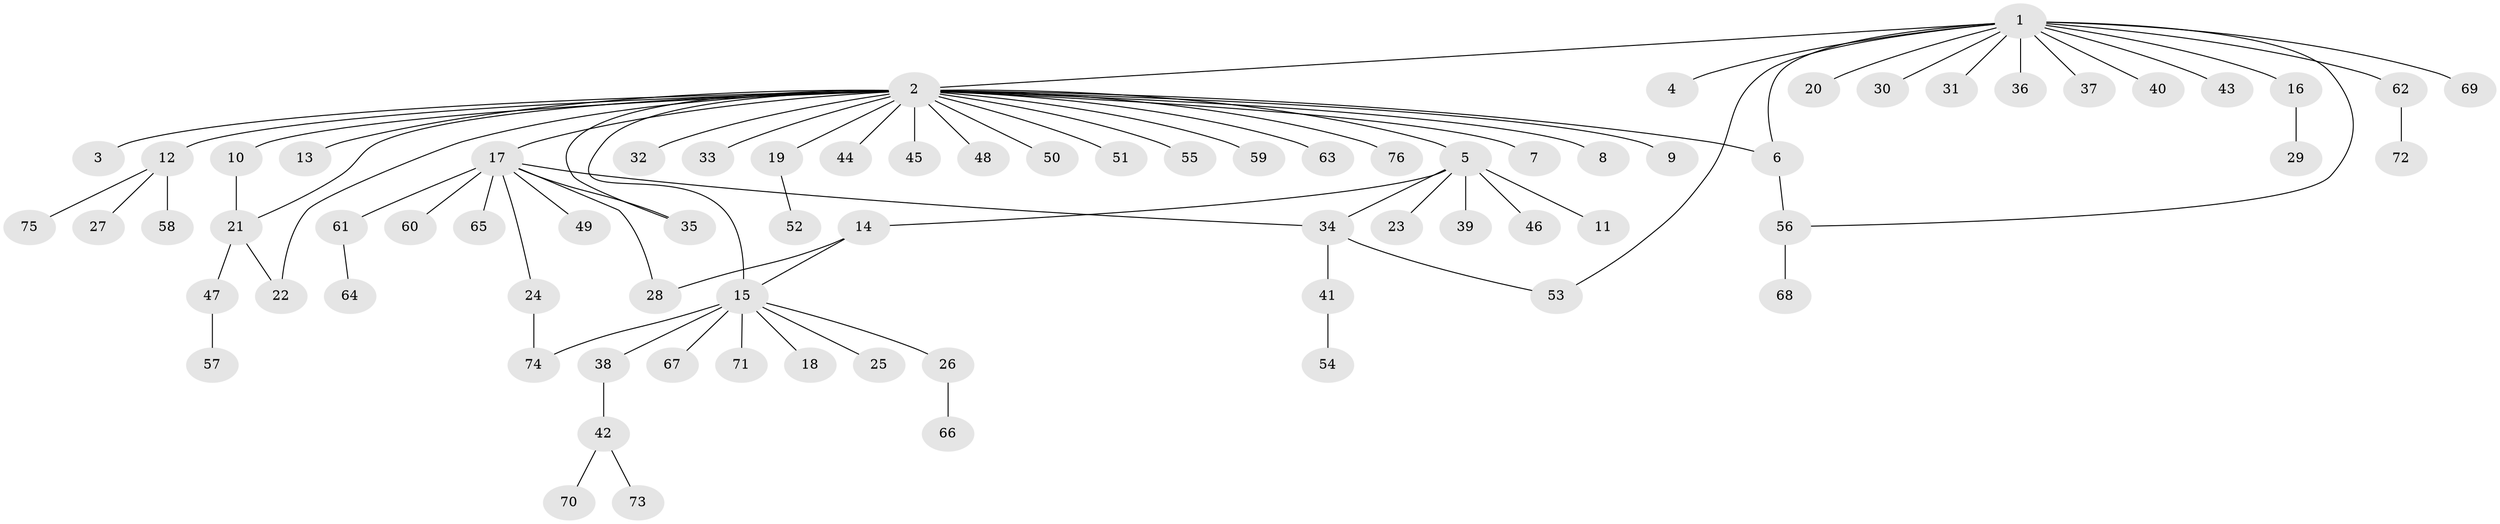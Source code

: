 // Generated by graph-tools (version 1.1) at 2025/49/03/09/25 03:49:47]
// undirected, 76 vertices, 85 edges
graph export_dot {
graph [start="1"]
  node [color=gray90,style=filled];
  1;
  2;
  3;
  4;
  5;
  6;
  7;
  8;
  9;
  10;
  11;
  12;
  13;
  14;
  15;
  16;
  17;
  18;
  19;
  20;
  21;
  22;
  23;
  24;
  25;
  26;
  27;
  28;
  29;
  30;
  31;
  32;
  33;
  34;
  35;
  36;
  37;
  38;
  39;
  40;
  41;
  42;
  43;
  44;
  45;
  46;
  47;
  48;
  49;
  50;
  51;
  52;
  53;
  54;
  55;
  56;
  57;
  58;
  59;
  60;
  61;
  62;
  63;
  64;
  65;
  66;
  67;
  68;
  69;
  70;
  71;
  72;
  73;
  74;
  75;
  76;
  1 -- 2;
  1 -- 4;
  1 -- 6;
  1 -- 16;
  1 -- 20;
  1 -- 30;
  1 -- 31;
  1 -- 36;
  1 -- 37;
  1 -- 40;
  1 -- 43;
  1 -- 53;
  1 -- 56;
  1 -- 62;
  1 -- 69;
  2 -- 3;
  2 -- 5;
  2 -- 6;
  2 -- 7;
  2 -- 8;
  2 -- 9;
  2 -- 10;
  2 -- 12;
  2 -- 13;
  2 -- 15;
  2 -- 17;
  2 -- 19;
  2 -- 21;
  2 -- 22;
  2 -- 32;
  2 -- 33;
  2 -- 35;
  2 -- 44;
  2 -- 45;
  2 -- 48;
  2 -- 50;
  2 -- 51;
  2 -- 55;
  2 -- 59;
  2 -- 63;
  2 -- 76;
  5 -- 11;
  5 -- 14;
  5 -- 23;
  5 -- 34;
  5 -- 39;
  5 -- 46;
  6 -- 56;
  10 -- 21;
  12 -- 27;
  12 -- 58;
  12 -- 75;
  14 -- 15;
  14 -- 28;
  15 -- 18;
  15 -- 25;
  15 -- 26;
  15 -- 38;
  15 -- 67;
  15 -- 71;
  15 -- 74;
  16 -- 29;
  17 -- 24;
  17 -- 28;
  17 -- 34;
  17 -- 35;
  17 -- 49;
  17 -- 60;
  17 -- 61;
  17 -- 65;
  19 -- 52;
  21 -- 22;
  21 -- 47;
  24 -- 74;
  26 -- 66;
  34 -- 41;
  34 -- 53;
  38 -- 42;
  41 -- 54;
  42 -- 70;
  42 -- 73;
  47 -- 57;
  56 -- 68;
  61 -- 64;
  62 -- 72;
}
